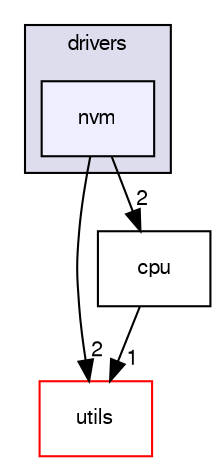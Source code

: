 digraph G {
  compound=true
  node [ fontsize="10", fontname="FreeSans"];
  edge [ labelfontsize="10", labelfontname="FreeSans"];
  subgraph clusterdir_48d7c75bc2d65fbf40aa264a7dbfade3 {
    graph [ bgcolor="#ddddee", pencolor="black", label="drivers" fontname="FreeSans", fontsize="10", URL="dir_48d7c75bc2d65fbf40aa264a7dbfade3.html"]
  dir_14968f34a829ceb19522742a31e9348f [shape=box, label="nvm", style="filled", fillcolor="#eeeeff", pencolor="black", URL="dir_14968f34a829ceb19522742a31e9348f.html"];
  }
  dir_e74a7c641d1b032fbb218d42b422d49b [shape=box label="utils" fillcolor="white" style="filled" color="red" URL="dir_e74a7c641d1b032fbb218d42b422d49b.html"];
  dir_358137907831519e965d296fff159573 [shape=box label="cpu" URL="dir_358137907831519e965d296fff159573.html"];
  dir_14968f34a829ceb19522742a31e9348f->dir_e74a7c641d1b032fbb218d42b422d49b [headlabel="2", labeldistance=1.5 headhref="dir_000013_000029.html"];
  dir_14968f34a829ceb19522742a31e9348f->dir_358137907831519e965d296fff159573 [headlabel="2", labeldistance=1.5 headhref="dir_000013_000011.html"];
  dir_358137907831519e965d296fff159573->dir_e74a7c641d1b032fbb218d42b422d49b [headlabel="1", labeldistance=1.5 headhref="dir_000011_000029.html"];
}
